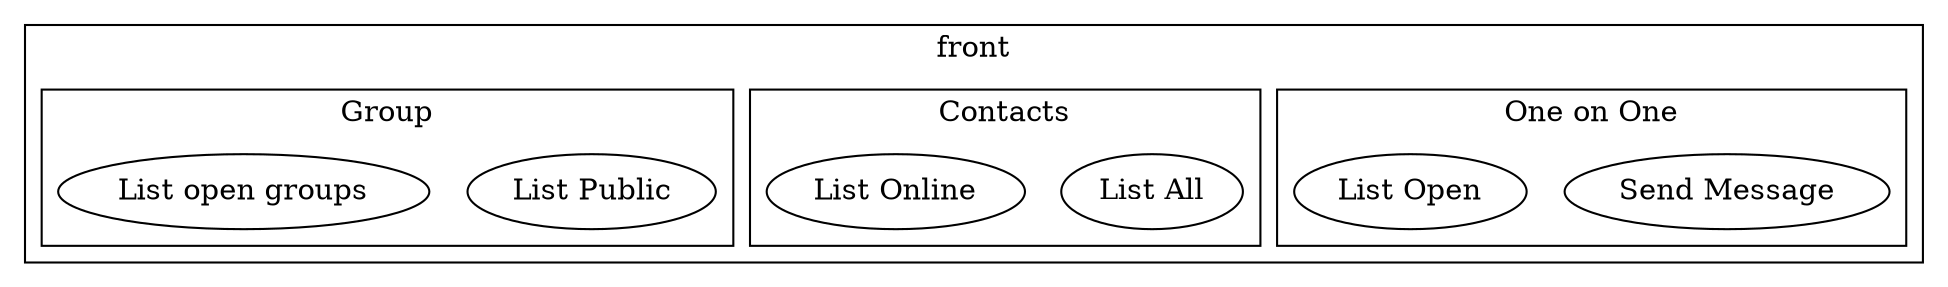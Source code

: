 digraph parts {
	rankdir=TB;
	subgraph cluster_front {
		label="front";
		subgraph cluster_oo {
			label="One on One";
			send_msg1 [label="Send Message"];
			list_open1 [label="List Open"];
		}
		subgraph cluster_contacts {
			label="Contacts";
			list_all1 [label="List All"];
			list_online1 [label="List Online"];
		}
		subgraph cluster_g {
			label="Group";
			list_all2 [label="List Public"];
			list_open2 [label="List open groups"];
		}
	}
}